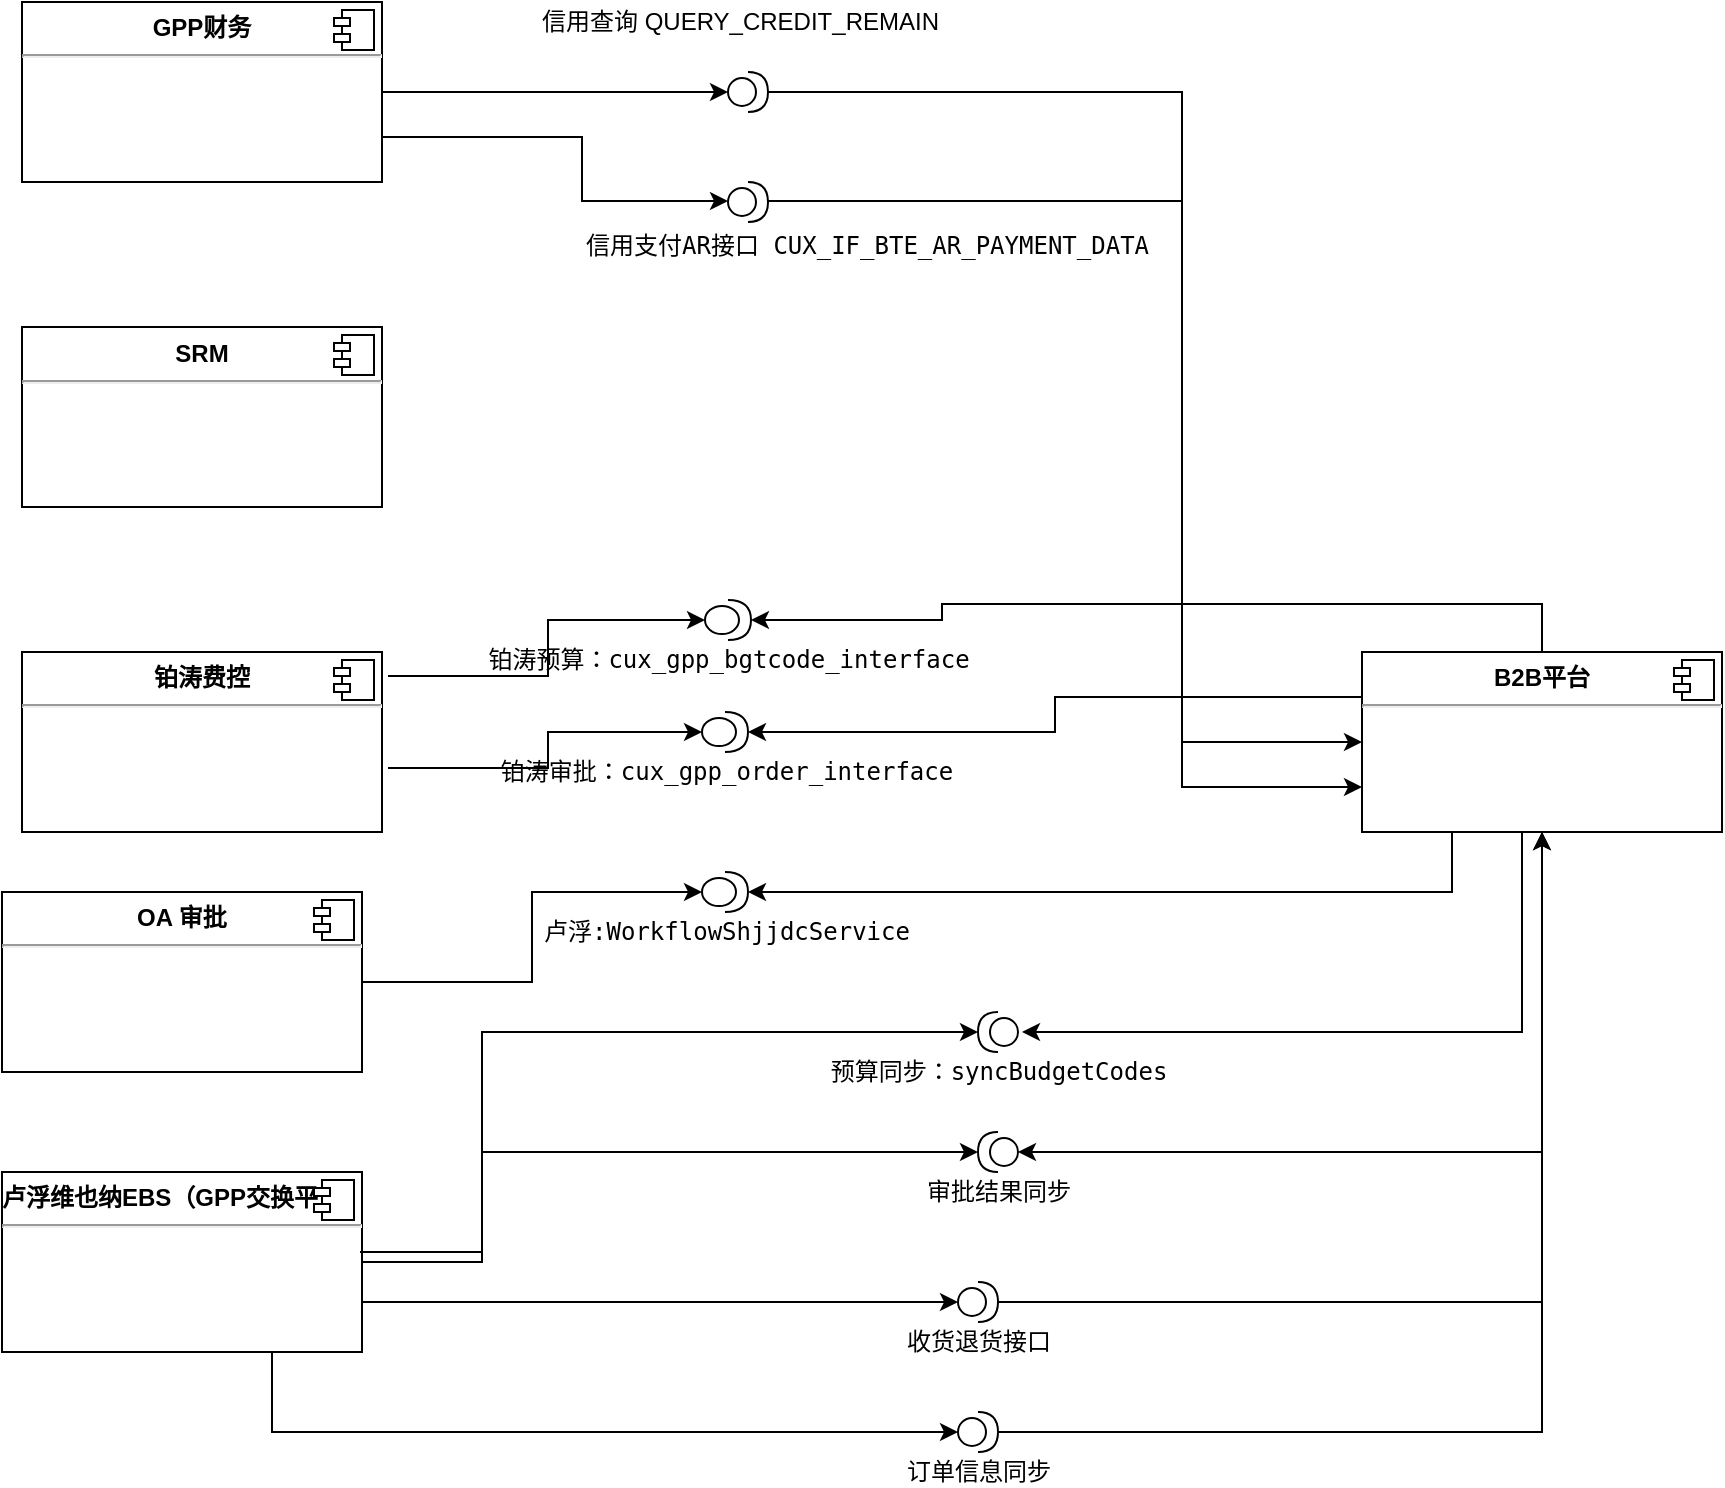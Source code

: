 <mxfile version="10.6.8" type="github"><diagram id="z2DmRzFZvO5jgoD4mRwU" name="Page-1"><mxGraphModel dx="1424" dy="878" grid="1" gridSize="10" guides="1" tooltips="1" connect="1" arrows="1" fold="1" page="1" pageScale="1" pageWidth="827" pageHeight="1169" math="0" shadow="0"><root><mxCell id="0"/><mxCell id="1" parent="0"/><mxCell id="wEDXtjSZt0h93Kd9uDbw-9" value="" style="edgeStyle=orthogonalEdgeStyle;rounded=0;orthogonalLoop=1;jettySize=auto;html=1;entryX=0;entryY=0.5;entryDx=0;entryDy=0;" edge="1" parent="1" source="a1dEfK35490sIl0Ff53R-1" target="wEDXtjSZt0h93Kd9uDbw-1"><mxGeometry relative="1" as="geometry"><mxPoint x="503" y="320" as="targetPoint"/><Array as="points"><mxPoint x="630" y="320"/><mxPoint x="630" y="645"/></Array></mxGeometry></mxCell><mxCell id="a1dEfK35490sIl0Ff53R-1" value="" style="shape=providedRequiredInterface;html=1;verticalLabelPosition=bottom;" parent="1" vertex="1"><mxGeometry x="403" y="310" width="20" height="20" as="geometry"/></mxCell><mxCell id="wEDXtjSZt0h93Kd9uDbw-18" style="edgeStyle=orthogonalEdgeStyle;rounded=0;orthogonalLoop=1;jettySize=auto;html=1;entryX=0;entryY=0.5;entryDx=0;entryDy=0;entryPerimeter=0;" edge="1" parent="1" source="a1dEfK35490sIl0Ff53R-7" target="a1dEfK35490sIl0Ff53R-1"><mxGeometry relative="1" as="geometry"><mxPoint x="320" y="320" as="targetPoint"/></mxGeometry></mxCell><mxCell id="a1dEfK35490sIl0Ff53R-7" value="&lt;p style=&quot;margin: 0px ; margin-top: 6px ; text-align: center&quot;&gt;&lt;b&gt;GPP财务&lt;/b&gt;&lt;/p&gt;&lt;hr&gt;&lt;p style=&quot;margin: 0px ; margin-left: 8px&quot;&gt;&lt;br&gt;&lt;/p&gt;" style="align=left;overflow=fill;html=1;" parent="1" vertex="1"><mxGeometry x="50" y="275" width="180" height="90" as="geometry"/></mxCell><mxCell id="a1dEfK35490sIl0Ff53R-8" value="" style="shape=component;jettyWidth=8;jettyHeight=4;" parent="a1dEfK35490sIl0Ff53R-7" vertex="1"><mxGeometry x="1" width="20" height="20" relative="1" as="geometry"><mxPoint x="-24" y="4" as="offset"/></mxGeometry></mxCell><mxCell id="wEDXtjSZt0h93Kd9uDbw-1" value="&lt;p style=&quot;margin: 0px ; margin-top: 6px ; text-align: center&quot;&gt;&lt;b&gt;B2B平台&lt;/b&gt;&lt;/p&gt;&lt;hr&gt;&lt;p style=&quot;margin: 0px ; margin-left: 8px&quot;&gt;&lt;br&gt;&lt;/p&gt;" style="align=left;overflow=fill;html=1;" vertex="1" parent="1"><mxGeometry x="720" y="600" width="180" height="90" as="geometry"/></mxCell><mxCell id="wEDXtjSZt0h93Kd9uDbw-2" value="" style="shape=component;jettyWidth=8;jettyHeight=4;" vertex="1" parent="wEDXtjSZt0h93Kd9uDbw-1"><mxGeometry x="1" width="20" height="20" relative="1" as="geometry"><mxPoint x="-24" y="4" as="offset"/></mxGeometry></mxCell><mxCell id="wEDXtjSZt0h93Kd9uDbw-17" value="信用查询&amp;nbsp;&lt;span&gt;QUERY_CREDIT_REMAIN&lt;/span&gt;" style="text;html=1;resizable=0;points=[];autosize=1;align=left;verticalAlign=top;spacingTop=-4;" vertex="1" parent="1"><mxGeometry x="308" y="275" width="210" height="20" as="geometry"/></mxCell><mxCell id="wEDXtjSZt0h93Kd9uDbw-19" value="" style="shape=providedRequiredInterface;html=1;verticalLabelPosition=bottom;" vertex="1" parent="1"><mxGeometry x="403" y="365" width="20" height="20" as="geometry"/></mxCell><mxCell id="wEDXtjSZt0h93Kd9uDbw-20" style="edgeStyle=orthogonalEdgeStyle;rounded=0;orthogonalLoop=1;jettySize=auto;html=1;entryX=0;entryY=0.5;entryDx=0;entryDy=0;entryPerimeter=0;exitX=1;exitY=0.75;exitDx=0;exitDy=0;" edge="1" parent="1" source="a1dEfK35490sIl0Ff53R-7"><mxGeometry relative="1" as="geometry"><mxPoint x="403" y="374.5" as="targetPoint"/><mxPoint x="230" y="374.5" as="sourcePoint"/><Array as="points"><mxPoint x="330" y="343"/><mxPoint x="330" y="375"/></Array></mxGeometry></mxCell><mxCell id="wEDXtjSZt0h93Kd9uDbw-21" value="" style="edgeStyle=orthogonalEdgeStyle;rounded=0;orthogonalLoop=1;jettySize=auto;html=1;entryX=0;entryY=0.75;entryDx=0;entryDy=0;" edge="1" parent="1" target="wEDXtjSZt0h93Kd9uDbw-1"><mxGeometry relative="1" as="geometry"><mxPoint x="423" y="374.5" as="sourcePoint"/><mxPoint x="640" y="374.5" as="targetPoint"/><Array as="points"><mxPoint x="630" y="375"/><mxPoint x="630" y="668"/></Array></mxGeometry></mxCell><mxCell id="wEDXtjSZt0h93Kd9uDbw-22" value="&lt;pre&gt;&lt;span&gt;信用支付AR接口 &lt;/span&gt;CUX_IF_BTE_AR_PAYMENT_DATA&lt;/pre&gt;" style="text;html=1;resizable=0;points=[];autosize=1;align=left;verticalAlign=top;spacingTop=-4;" vertex="1" parent="1"><mxGeometry x="330" y="375" width="260" height="40" as="geometry"/></mxCell><mxCell id="wEDXtjSZt0h93Kd9uDbw-23" value="&lt;p style=&quot;margin: 0px ; margin-top: 6px ; text-align: center&quot;&gt;&lt;b&gt;SRM&lt;/b&gt;&lt;/p&gt;&lt;hr&gt;&lt;p style=&quot;margin: 0px ; margin-left: 8px&quot;&gt;&lt;br&gt;&lt;/p&gt;" style="align=left;overflow=fill;html=1;" vertex="1" parent="1"><mxGeometry x="50" y="437.5" width="180" height="90" as="geometry"/></mxCell><mxCell id="wEDXtjSZt0h93Kd9uDbw-24" value="" style="shape=component;jettyWidth=8;jettyHeight=4;" vertex="1" parent="wEDXtjSZt0h93Kd9uDbw-23"><mxGeometry x="1" width="20" height="20" relative="1" as="geometry"><mxPoint x="-24" y="4" as="offset"/></mxGeometry></mxCell><mxCell id="wEDXtjSZt0h93Kd9uDbw-25" value="&lt;p style=&quot;margin: 0px ; margin-top: 6px ; text-align: center&quot;&gt;&lt;b&gt;铂涛费控&lt;/b&gt;&lt;/p&gt;&lt;hr&gt;&lt;p style=&quot;margin: 0px ; margin-left: 8px&quot;&gt;&lt;br&gt;&lt;/p&gt;" style="align=left;overflow=fill;html=1;" vertex="1" parent="1"><mxGeometry x="50" y="600" width="180" height="90" as="geometry"/></mxCell><mxCell id="wEDXtjSZt0h93Kd9uDbw-26" value="" style="shape=component;jettyWidth=8;jettyHeight=4;" vertex="1" parent="wEDXtjSZt0h93Kd9uDbw-25"><mxGeometry x="1" width="20" height="20" relative="1" as="geometry"><mxPoint x="-24" y="4" as="offset"/></mxGeometry></mxCell><mxCell id="wEDXtjSZt0h93Kd9uDbw-54" value="" style="edgeStyle=orthogonalEdgeStyle;rounded=0;orthogonalLoop=1;jettySize=auto;html=1;entryX=1;entryY=0.5;entryDx=0;entryDy=0;entryPerimeter=0;" edge="1" parent="1" source="wEDXtjSZt0h93Kd9uDbw-27" target="wEDXtjSZt0h93Kd9uDbw-40"><mxGeometry relative="1" as="geometry"><mxPoint x="130" y="780" as="targetPoint"/><Array as="points"><mxPoint x="280" y="905"/><mxPoint x="280" y="850"/></Array></mxGeometry></mxCell><mxCell id="wEDXtjSZt0h93Kd9uDbw-27" value="&lt;p style=&quot;margin: 0px ; margin-top: 6px ; text-align: center&quot;&gt;&lt;b&gt;卢浮维也纳EBS（GPP交换平台）&lt;/b&gt;&lt;/p&gt;&lt;hr&gt;&lt;p style=&quot;margin: 0px ; margin-left: 8px&quot;&gt;&lt;br&gt;&lt;/p&gt;" style="align=left;overflow=fill;html=1;" vertex="1" parent="1"><mxGeometry x="40" y="860" width="180" height="90" as="geometry"/></mxCell><mxCell id="wEDXtjSZt0h93Kd9uDbw-28" value="" style="shape=component;jettyWidth=8;jettyHeight=4;" vertex="1" parent="wEDXtjSZt0h93Kd9uDbw-27"><mxGeometry x="1" width="20" height="20" relative="1" as="geometry"><mxPoint x="-24" y="4" as="offset"/></mxGeometry></mxCell><mxCell id="wEDXtjSZt0h93Kd9uDbw-32" value="" style="edgeStyle=orthogonalEdgeStyle;rounded=0;orthogonalLoop=1;jettySize=auto;html=1;" edge="1" parent="1" source="wEDXtjSZt0h93Kd9uDbw-29" target="wEDXtjSZt0h93Kd9uDbw-1"><mxGeometry relative="1" as="geometry"><mxPoint x="480" y="780" as="targetPoint"/></mxGeometry></mxCell><mxCell id="wEDXtjSZt0h93Kd9uDbw-29" value="收货退货接口" style="shape=providedRequiredInterface;html=1;verticalLabelPosition=bottom;" vertex="1" parent="1"><mxGeometry x="518" y="915" width="20" height="20" as="geometry"/></mxCell><mxCell id="wEDXtjSZt0h93Kd9uDbw-34" value="" style="edgeStyle=orthogonalEdgeStyle;rounded=0;orthogonalLoop=1;jettySize=auto;html=1;entryX=0.5;entryY=1;entryDx=0;entryDy=0;" edge="1" parent="1" source="wEDXtjSZt0h93Kd9uDbw-30" target="wEDXtjSZt0h93Kd9uDbw-1"><mxGeometry relative="1" as="geometry"><mxPoint x="470" y="850" as="targetPoint"/></mxGeometry></mxCell><mxCell id="wEDXtjSZt0h93Kd9uDbw-30" value="订单信息同步" style="shape=providedRequiredInterface;html=1;verticalLabelPosition=bottom;" vertex="1" parent="1"><mxGeometry x="518" y="980" width="20" height="20" as="geometry"/></mxCell><mxCell id="wEDXtjSZt0h93Kd9uDbw-37" style="edgeStyle=orthogonalEdgeStyle;rounded=0;orthogonalLoop=1;jettySize=auto;html=1;entryX=0;entryY=0.5;entryDx=0;entryDy=0;entryPerimeter=0;exitX=1;exitY=0.75;exitDx=0;exitDy=0;" edge="1" parent="1" source="wEDXtjSZt0h93Kd9uDbw-27" target="wEDXtjSZt0h93Kd9uDbw-29"><mxGeometry relative="1" as="geometry"><mxPoint x="360" y="770" as="targetPoint"/><mxPoint x="240" y="800" as="sourcePoint"/><Array as="points"><mxPoint x="220" y="925"/></Array></mxGeometry></mxCell><mxCell id="wEDXtjSZt0h93Kd9uDbw-39" style="edgeStyle=orthogonalEdgeStyle;rounded=0;orthogonalLoop=1;jettySize=auto;html=1;exitX=0.75;exitY=1;exitDx=0;exitDy=0;entryX=0;entryY=0.5;entryDx=0;entryDy=0;entryPerimeter=0;" edge="1" parent="1" source="wEDXtjSZt0h93Kd9uDbw-27" target="wEDXtjSZt0h93Kd9uDbw-30"><mxGeometry relative="1" as="geometry"><mxPoint x="360" y="866" as="targetPoint"/><mxPoint x="220" y="850" as="sourcePoint"/><Array as="points"><mxPoint x="175" y="990"/></Array></mxGeometry></mxCell><mxCell id="wEDXtjSZt0h93Kd9uDbw-40" value="审批结果同步" style="shape=providedRequiredInterface;html=1;verticalLabelPosition=bottom;direction=west;" vertex="1" parent="1"><mxGeometry x="528" y="840" width="20" height="20" as="geometry"/></mxCell><mxCell id="wEDXtjSZt0h93Kd9uDbw-64" value="" style="edgeStyle=orthogonalEdgeStyle;rounded=0;orthogonalLoop=1;jettySize=auto;html=1;entryX=0;entryY=0.5;entryDx=0;entryDy=0;entryPerimeter=0;" edge="1" parent="1" source="wEDXtjSZt0h93Kd9uDbw-56" target="wEDXtjSZt0h93Kd9uDbw-61"><mxGeometry relative="1" as="geometry"><mxPoint x="300" y="765" as="targetPoint"/></mxGeometry></mxCell><mxCell id="wEDXtjSZt0h93Kd9uDbw-56" value="&lt;p style=&quot;margin: 0px ; margin-top: 6px ; text-align: center&quot;&gt;&lt;b&gt;OA 审批&lt;/b&gt;&lt;/p&gt;&lt;hr&gt;&lt;p style=&quot;margin: 0px ; margin-left: 8px&quot;&gt;&lt;br&gt;&lt;/p&gt;" style="align=left;overflow=fill;html=1;" vertex="1" parent="1"><mxGeometry x="40" y="720" width="180" height="90" as="geometry"/></mxCell><mxCell id="wEDXtjSZt0h93Kd9uDbw-57" value="" style="shape=component;jettyWidth=8;jettyHeight=4;" vertex="1" parent="wEDXtjSZt0h93Kd9uDbw-56"><mxGeometry x="1" width="20" height="20" relative="1" as="geometry"><mxPoint x="-24" y="4" as="offset"/></mxGeometry></mxCell><mxCell id="wEDXtjSZt0h93Kd9uDbw-68" style="edgeStyle=orthogonalEdgeStyle;rounded=0;orthogonalLoop=1;jettySize=auto;html=1;" edge="1" parent="1" target="wEDXtjSZt0h93Kd9uDbw-67"><mxGeometry relative="1" as="geometry"><mxPoint x="233" y="658" as="sourcePoint"/><Array as="points"><mxPoint x="313" y="658"/><mxPoint x="313" y="640"/></Array></mxGeometry></mxCell><mxCell id="wEDXtjSZt0h93Kd9uDbw-61" value="&lt;pre&gt;&lt;span&gt;卢浮:WorkflowShjjdcService&lt;/span&gt;&lt;/pre&gt;" style="shape=providedRequiredInterface;html=1;verticalLabelPosition=bottom;" vertex="1" parent="1"><mxGeometry x="390" y="710" width="23" height="20" as="geometry"/></mxCell><mxCell id="wEDXtjSZt0h93Kd9uDbw-65" value="" style="edgeStyle=orthogonalEdgeStyle;rounded=0;orthogonalLoop=1;jettySize=auto;html=1;exitX=0.25;exitY=1;exitDx=0;exitDy=0;" edge="1" parent="1" source="wEDXtjSZt0h93Kd9uDbw-1" target="wEDXtjSZt0h93Kd9uDbw-61"><mxGeometry relative="1" as="geometry"><mxPoint x="810" y="700" as="sourcePoint"/><mxPoint x="624.5" y="674.5" as="targetPoint"/><Array as="points"><mxPoint x="765" y="720"/></Array></mxGeometry></mxCell><mxCell id="wEDXtjSZt0h93Kd9uDbw-66" value="" style="edgeStyle=orthogonalEdgeStyle;rounded=0;orthogonalLoop=1;jettySize=auto;html=1;exitX=0.5;exitY=1;exitDx=0;exitDy=0;entryX=0;entryY=0.5;entryDx=0;entryDy=0;entryPerimeter=0;" edge="1" parent="1" source="wEDXtjSZt0h93Kd9uDbw-1" target="wEDXtjSZt0h93Kd9uDbw-40"><mxGeometry relative="1" as="geometry"><mxPoint x="852" y="770" as="sourcePoint"/><mxPoint x="500" y="800" as="targetPoint"/><Array as="points"><mxPoint x="810" y="850"/></Array></mxGeometry></mxCell><mxCell id="wEDXtjSZt0h93Kd9uDbw-67" value="&lt;pre&gt;&lt;pre&gt;&lt;span&gt;铂涛审批：cux_gpp_order_interface&lt;/span&gt;&lt;/pre&gt;&lt;/pre&gt;" style="shape=providedRequiredInterface;html=1;verticalLabelPosition=bottom;" vertex="1" parent="1"><mxGeometry x="390" y="630" width="23" height="20" as="geometry"/></mxCell><mxCell id="wEDXtjSZt0h93Kd9uDbw-70" style="edgeStyle=orthogonalEdgeStyle;rounded=0;orthogonalLoop=1;jettySize=auto;html=1;entryX=1;entryY=0.5;entryDx=0;entryDy=0;entryPerimeter=0;exitX=0;exitY=0.25;exitDx=0;exitDy=0;" edge="1" parent="1" source="wEDXtjSZt0h93Kd9uDbw-1" target="wEDXtjSZt0h93Kd9uDbw-67"><mxGeometry relative="1" as="geometry"><mxPoint x="170" y="593" as="sourcePoint"/><mxPoint x="477" y="576" as="targetPoint"/></mxGeometry></mxCell><mxCell id="wEDXtjSZt0h93Kd9uDbw-71" value="&lt;pre&gt;&lt;pre&gt;&lt;span&gt;铂涛预算：&lt;/span&gt;cux_gpp_bgtcode_interface&lt;/pre&gt;&lt;/pre&gt;" style="shape=providedRequiredInterface;html=1;verticalLabelPosition=bottom;" vertex="1" parent="1"><mxGeometry x="391.5" y="574" width="23" height="20" as="geometry"/></mxCell><mxCell id="wEDXtjSZt0h93Kd9uDbw-72" style="edgeStyle=orthogonalEdgeStyle;rounded=0;orthogonalLoop=1;jettySize=auto;html=1;entryX=0;entryY=0.5;entryDx=0;entryDy=0;entryPerimeter=0;" edge="1" parent="1" target="wEDXtjSZt0h93Kd9uDbw-71"><mxGeometry relative="1" as="geometry"><mxPoint x="233" y="612" as="sourcePoint"/><mxPoint x="390" y="594" as="targetPoint"/><Array as="points"><mxPoint x="313" y="612"/><mxPoint x="313" y="584"/></Array></mxGeometry></mxCell><mxCell id="wEDXtjSZt0h93Kd9uDbw-76" style="edgeStyle=orthogonalEdgeStyle;rounded=0;orthogonalLoop=1;jettySize=auto;html=1;entryX=1;entryY=0.5;entryDx=0;entryDy=0;entryPerimeter=0;exitX=0.5;exitY=0;exitDx=0;exitDy=0;" edge="1" parent="1" source="wEDXtjSZt0h93Kd9uDbw-1" target="wEDXtjSZt0h93Kd9uDbw-71"><mxGeometry relative="1" as="geometry"><mxPoint x="720" y="575.5" as="sourcePoint"/><mxPoint x="413" y="592.5" as="targetPoint"/><Array as="points"><mxPoint x="810" y="576"/><mxPoint x="510" y="576"/><mxPoint x="510" y="584"/></Array></mxGeometry></mxCell><mxCell id="wEDXtjSZt0h93Kd9uDbw-80" value="&lt;pre&gt;&lt;span&gt;预算同步：syncBudgetCodes&lt;/span&gt;&lt;/pre&gt;" style="shape=providedRequiredInterface;html=1;verticalLabelPosition=bottom;direction=west;" vertex="1" parent="1"><mxGeometry x="528" y="780" width="20" height="20" as="geometry"/></mxCell><mxCell id="wEDXtjSZt0h93Kd9uDbw-82" value="" style="edgeStyle=orthogonalEdgeStyle;rounded=0;orthogonalLoop=1;jettySize=auto;html=1;entryX=1;entryY=0.5;entryDx=0;entryDy=0;entryPerimeter=0;" edge="1" parent="1" target="wEDXtjSZt0h93Kd9uDbw-80"><mxGeometry relative="1" as="geometry"><mxPoint x="219" y="900" as="sourcePoint"/><mxPoint x="528" y="805" as="targetPoint"/><Array as="points"><mxPoint x="280" y="900"/><mxPoint x="280" y="790"/></Array></mxGeometry></mxCell><mxCell id="wEDXtjSZt0h93Kd9uDbw-83" value="" style="edgeStyle=orthogonalEdgeStyle;rounded=0;orthogonalLoop=1;jettySize=auto;html=1;exitX=0.5;exitY=1;exitDx=0;exitDy=0;" edge="1" parent="1" source="wEDXtjSZt0h93Kd9uDbw-1"><mxGeometry relative="1" as="geometry"><mxPoint x="800" y="630" as="sourcePoint"/><mxPoint x="550" y="790" as="targetPoint"/><Array as="points"><mxPoint x="800" y="690"/><mxPoint x="800" y="790"/></Array></mxGeometry></mxCell></root></mxGraphModel></diagram></mxfile>